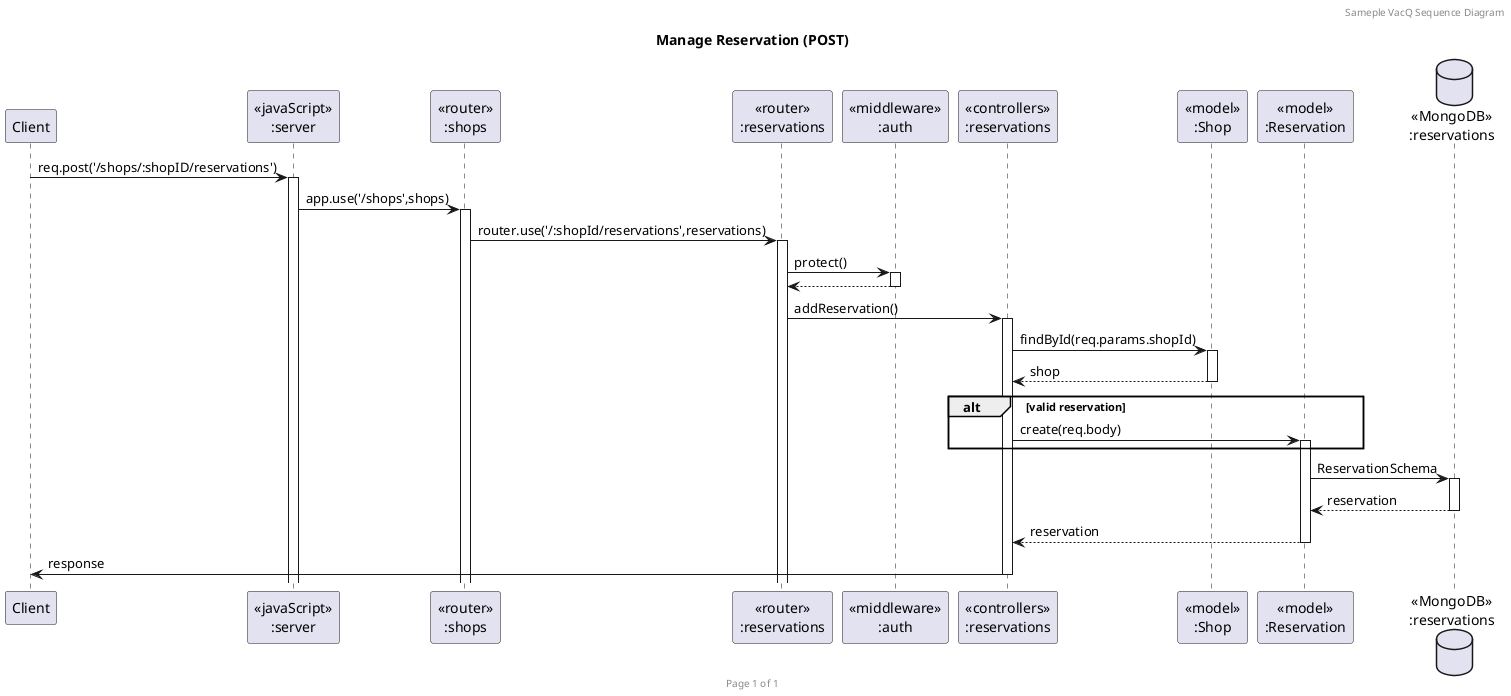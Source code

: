 @startuml Manage Reservation (POST)

header Sameple VacQ Sequence Diagram
footer Page %page% of %lastpage%
title "Manage Reservation (POST)"

participant "Client" as client
participant "<<javaScript>>\n:server" as server
participant "<<router>>\n:shops" as routerShops
participant "<<router>>\n:reservations" as routerReservations
participant "<<middleware>>\n:auth" as middleware
participant "<<controllers>>\n:reservations" as controllersReservations
participant "<<model>>\n:Shop" as modelShop
participant "<<model>>\n:Reservation" as modelReservation
database "<<MongoDB>>\n:reservations" as ReservationsDatabase

client->server ++:req.post('/shops/:shopID/reservations')
server->routerShops ++:app.use('/shops',shops)
routerShops->routerReservations ++:router.use('/:shopId/reservations',reservations)
routerReservations->middleware ++:protect()
return
routerReservations -> controllersReservations ++:addReservation()
controllersReservations->modelShop ++:findById(req.params.shopId)
controllersReservations <-- modelShop --:shop
alt valid reservation
    controllersReservations->modelReservation ++:create(req.body)
end
modelReservation ->ReservationsDatabase ++: ReservationSchema
ReservationsDatabase --> modelReservation --: reservation
controllersReservations <-- modelReservation --:reservation
controllersReservations->client --:response

@enduml
